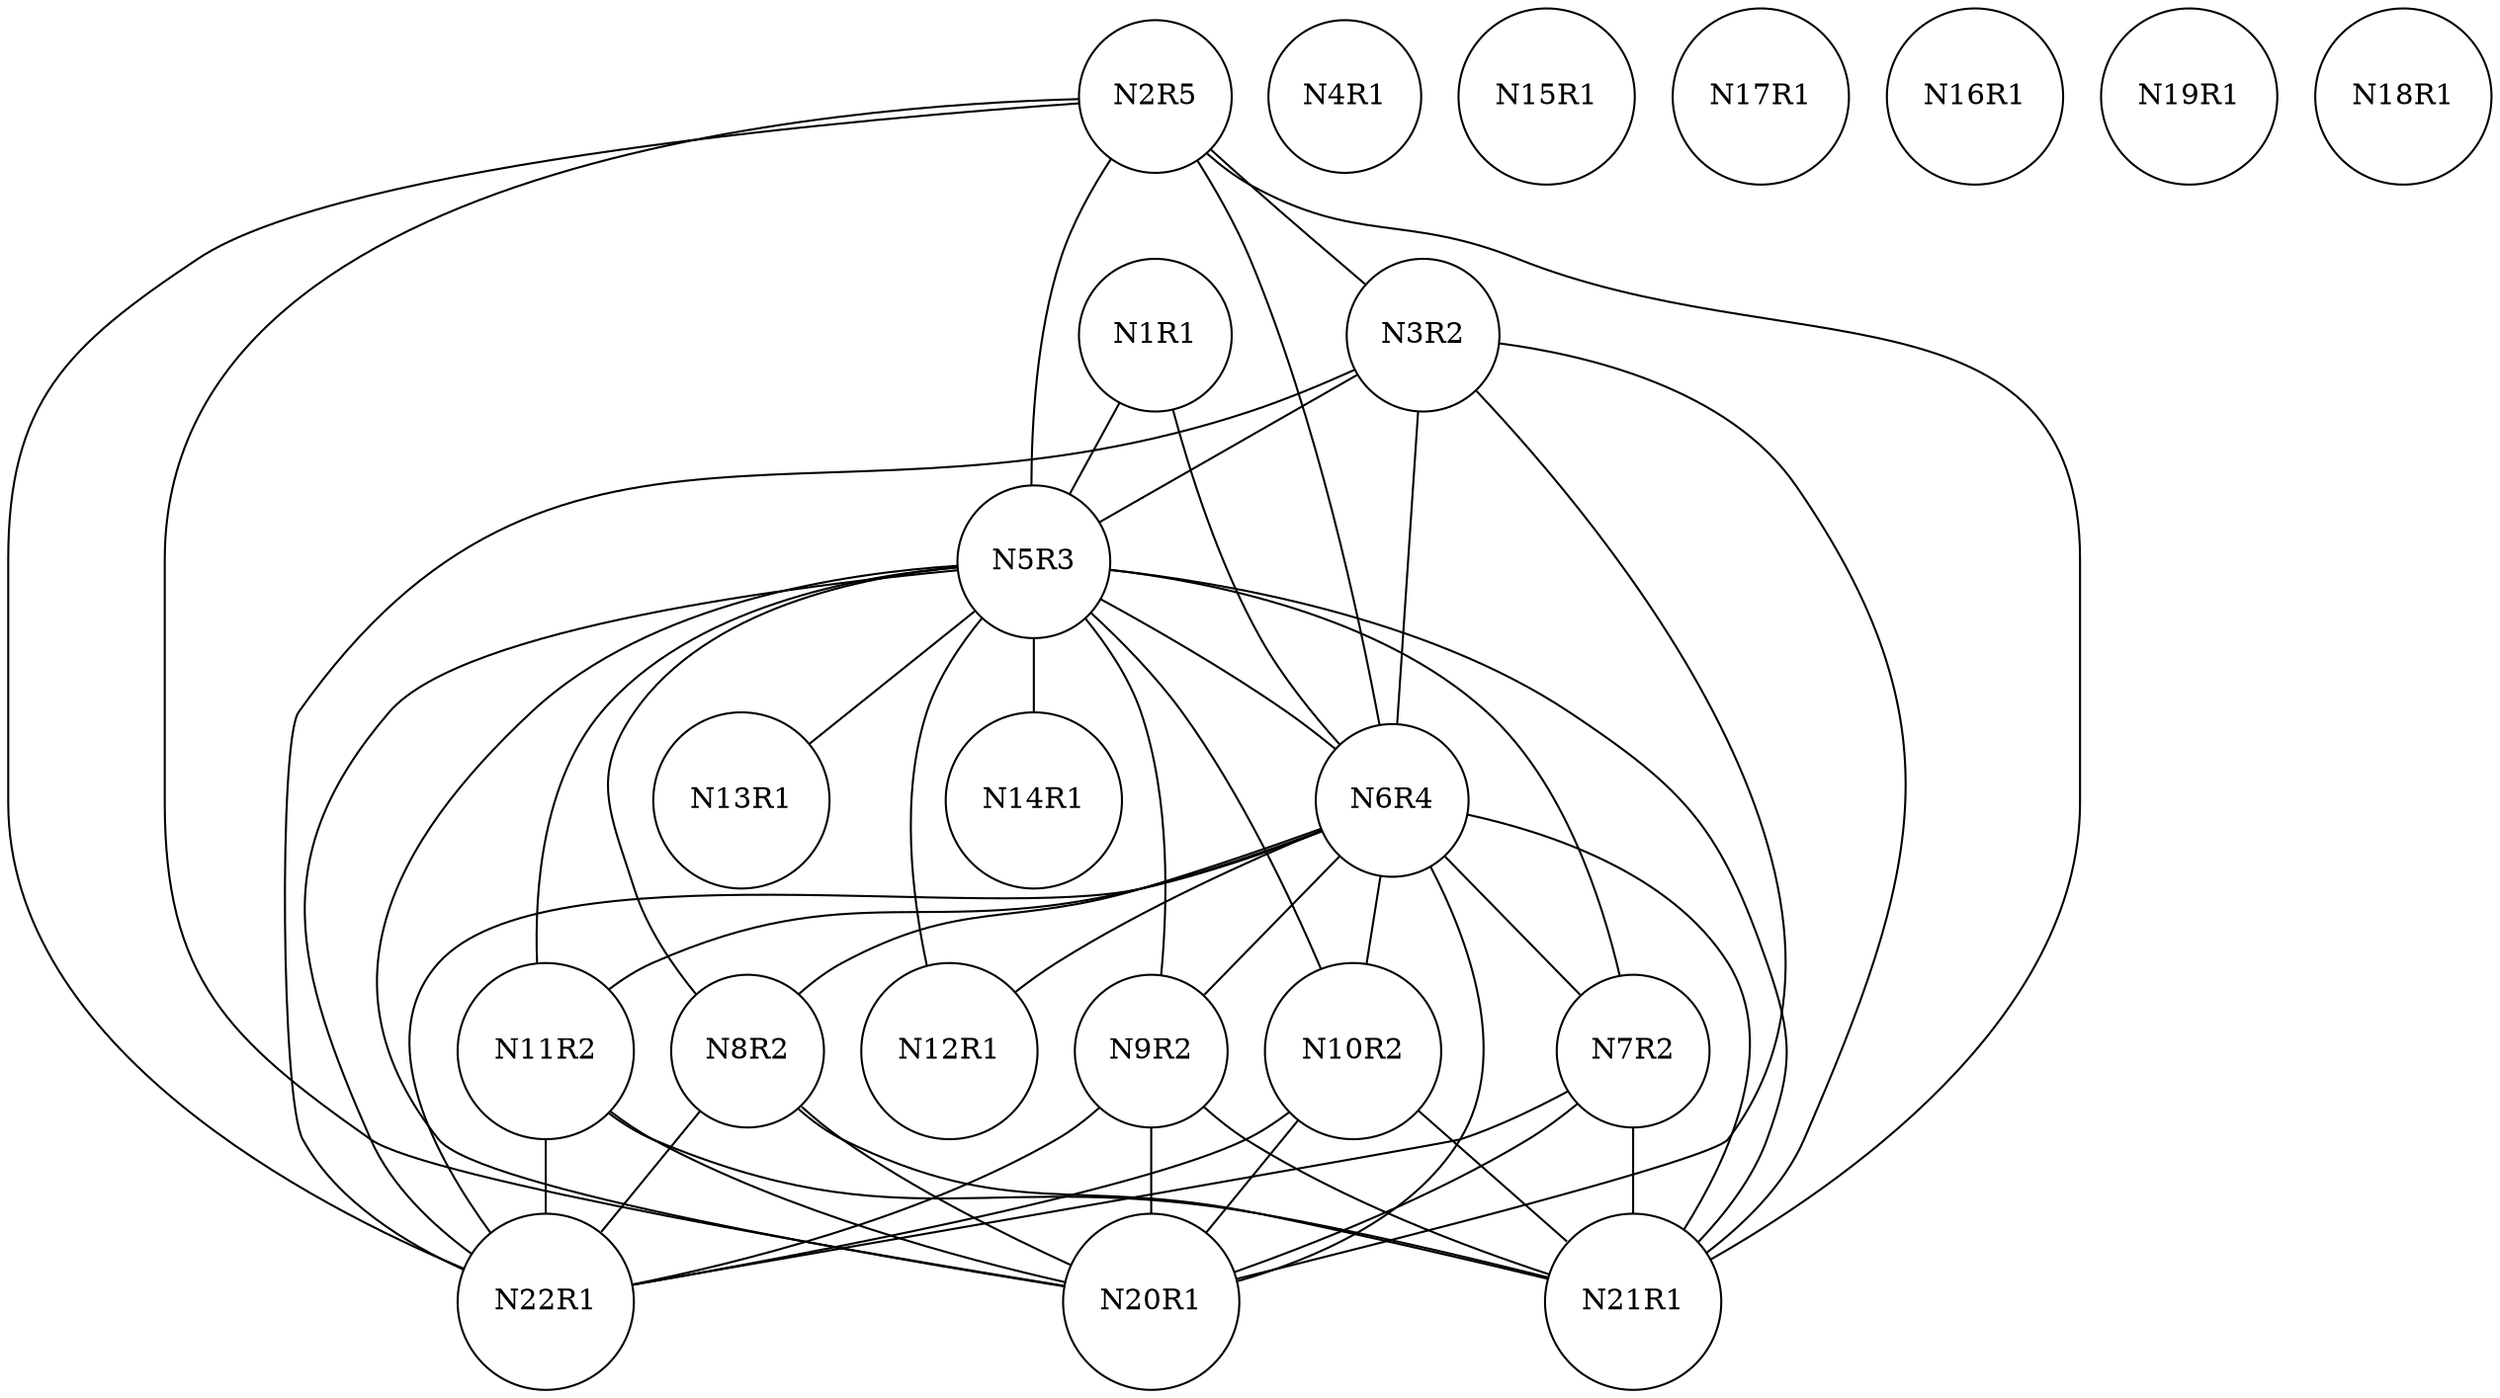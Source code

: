 graph ig {
    node [shape = circle];
    N1R1;
    N2R5;
    N3R2;
    N4R1;
    N5R3;
    N6R4;
    N7R2;
    N8R2;
    N9R2;
    N10R2;
    N11R2;
    N12R1;
    N13R1;
    N14R1;
    N15R1;
    N17R1;
    N16R1;
    N19R1;
    N18R1;
    N21R1;
    N20R1;
    N22R1;
    N1R1 -- N5R3;
    N1R1 -- N6R4;
    N2R5 -- N3R2;
    N2R5 -- N20R1;
    N2R5 -- N21R1;
    N2R5 -- N5R3;
    N2R5 -- N6R4;
    N2R5 -- N22R1;
    N3R2 -- N20R1;
    N3R2 -- N21R1;
    N3R2 -- N5R3;
    N3R2 -- N6R4;
    N3R2 -- N22R1;
    N5R3 -- N14R1;
    N5R3 -- N13R1;
    N5R3 -- N12R1;
    N5R3 -- N20R1;
    N5R3 -- N21R1;
    N5R3 -- N22R1;
    N5R3 -- N11R2;
    N5R3 -- N10R2;
    N5R3 -- N6R4;
    N5R3 -- N9R2;
    N5R3 -- N8R2;
    N5R3 -- N7R2;
    N6R4 -- N12R1;
    N6R4 -- N20R1;
    N6R4 -- N21R1;
    N6R4 -- N22R1;
    N6R4 -- N11R2;
    N6R4 -- N10R2;
    N6R4 -- N9R2;
    N6R4 -- N8R2;
    N6R4 -- N7R2;
    N7R2 -- N20R1;
    N7R2 -- N21R1;
    N7R2 -- N22R1;
    N8R2 -- N20R1;
    N8R2 -- N21R1;
    N8R2 -- N22R1;
    N9R2 -- N20R1;
    N9R2 -- N21R1;
    N9R2 -- N22R1;
    N10R2 -- N20R1;
    N10R2 -- N21R1;
    N10R2 -- N22R1;
    N11R2 -- N20R1;
    N11R2 -- N21R1;
    N11R2 -- N22R1;
}

